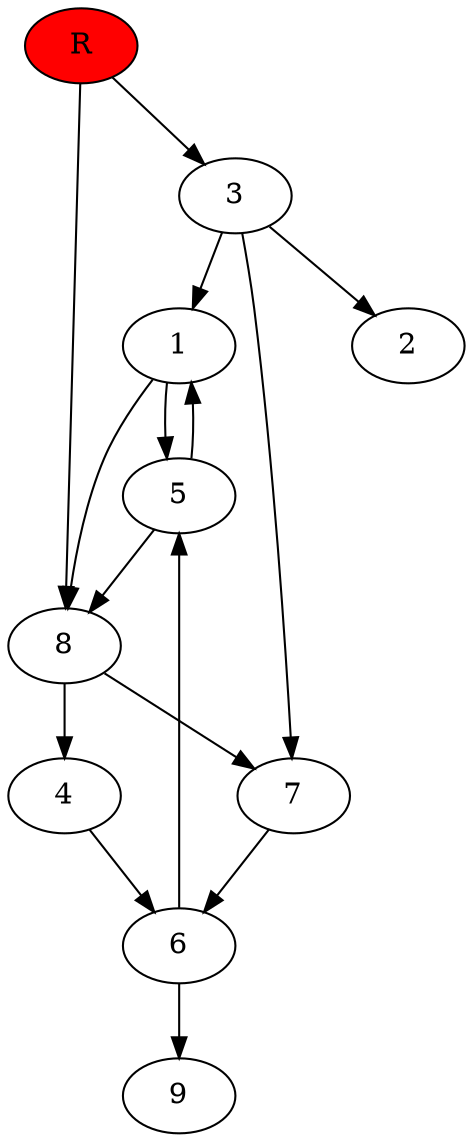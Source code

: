 digraph prb12586 {
	1
	2
	3
	4
	5
	6
	7
	8
	R [fillcolor="#ff0000" style=filled]
	1 -> 5
	1 -> 8
	3 -> 1
	3 -> 2
	3 -> 7
	4 -> 6
	5 -> 1
	5 -> 8
	6 -> 5
	6 -> 9
	7 -> 6
	8 -> 4
	8 -> 7
	R -> 3
	R -> 8
}
